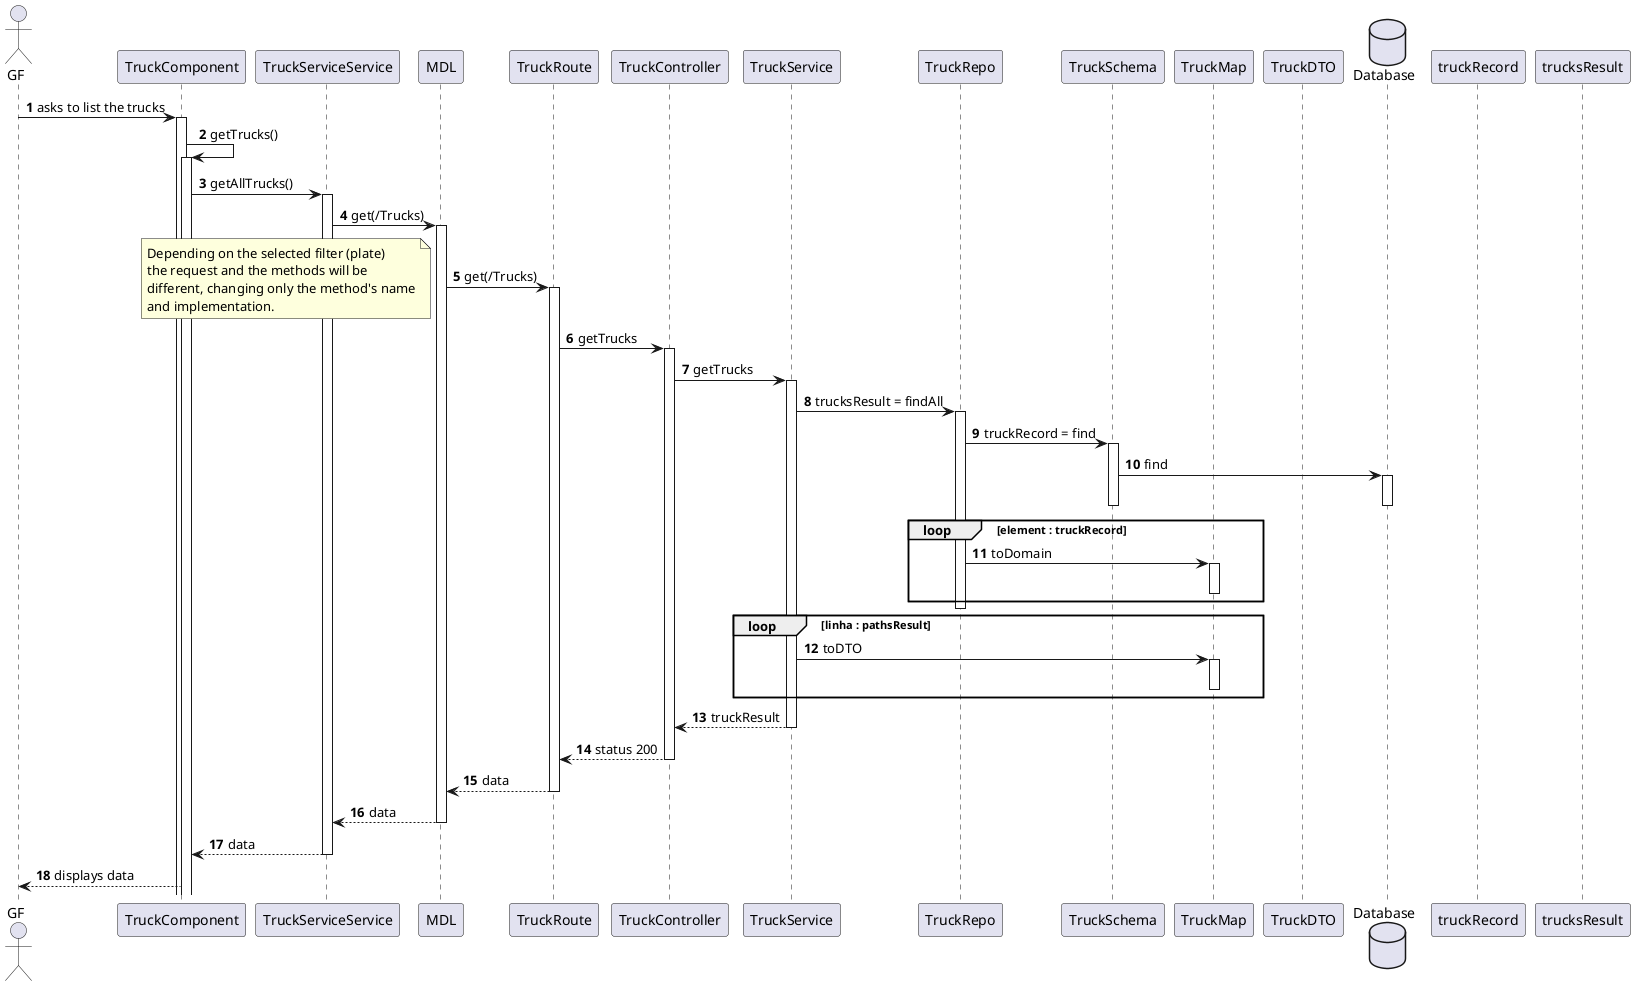 @startuml

autonumber
actor "GF" as GF
participant "TruckComponent" as COMP
participant "TruckServiceService" as SS
participant "MDL" as MDL
participant "TruckRoute" as ROUTE
participant "TruckController" as CTR
participant "TruckService" as SERVICE
participant "TruckRepo" as REPO
participant "TruckSchema" as SCHEMA
participant "TruckMap" as MAP
participant "TruckDTO" as DTO
database "Database" as DB
participant "truckRecord" as RECORD
participant "trucksResult" as Result


GF-> COMP : asks to list the trucks
activate COMP
COMP -> COMP : getTrucks()
activate COMP
COMP -> SS : getAllTrucks()
activate SS
SS -> MDL : get(/Trucks)
activate MDL
MDL -> ROUTE: get(/Trucks)

note left
  Depending on the selected filter (plate) 
  the request and the methods will be 
  different, changing only the method's name
  and implementation.
end note

activate ROUTE
ROUTE -> CTR : getTrucks
activate CTR
CTR -> SERVICE : getTrucks
activate SERVICE
SERVICE -> REPO : trucksResult = findAll
activate REPO
REPO -> SCHEMA : truckRecord = find
activate SCHEMA
SCHEMA -> DB : find
activate DB
deactivate DB
deactivate SCHEMA
loop element : truckRecord
REPO -> MAP : toDomain
activate MAP
deactivate MAP
end
deactivate REPO

loop linha : pathsResult
SERVICE -> MAP : toDTO
activate MAP
deactivate MAP
end
SERVICE --> CTR : truckResult
deactivate SERVICE
CTR --> ROUTE : status 200
deactivate CTR
ROUTE --> MDL :  data
deactivate ROUTE
MDL --> SS :  data
deactivate MDL
COMP <-- SS : data
deactivate SS
deactivate MDL
GF<-- COMP : displays data
deactivate ROUTE

@enduml